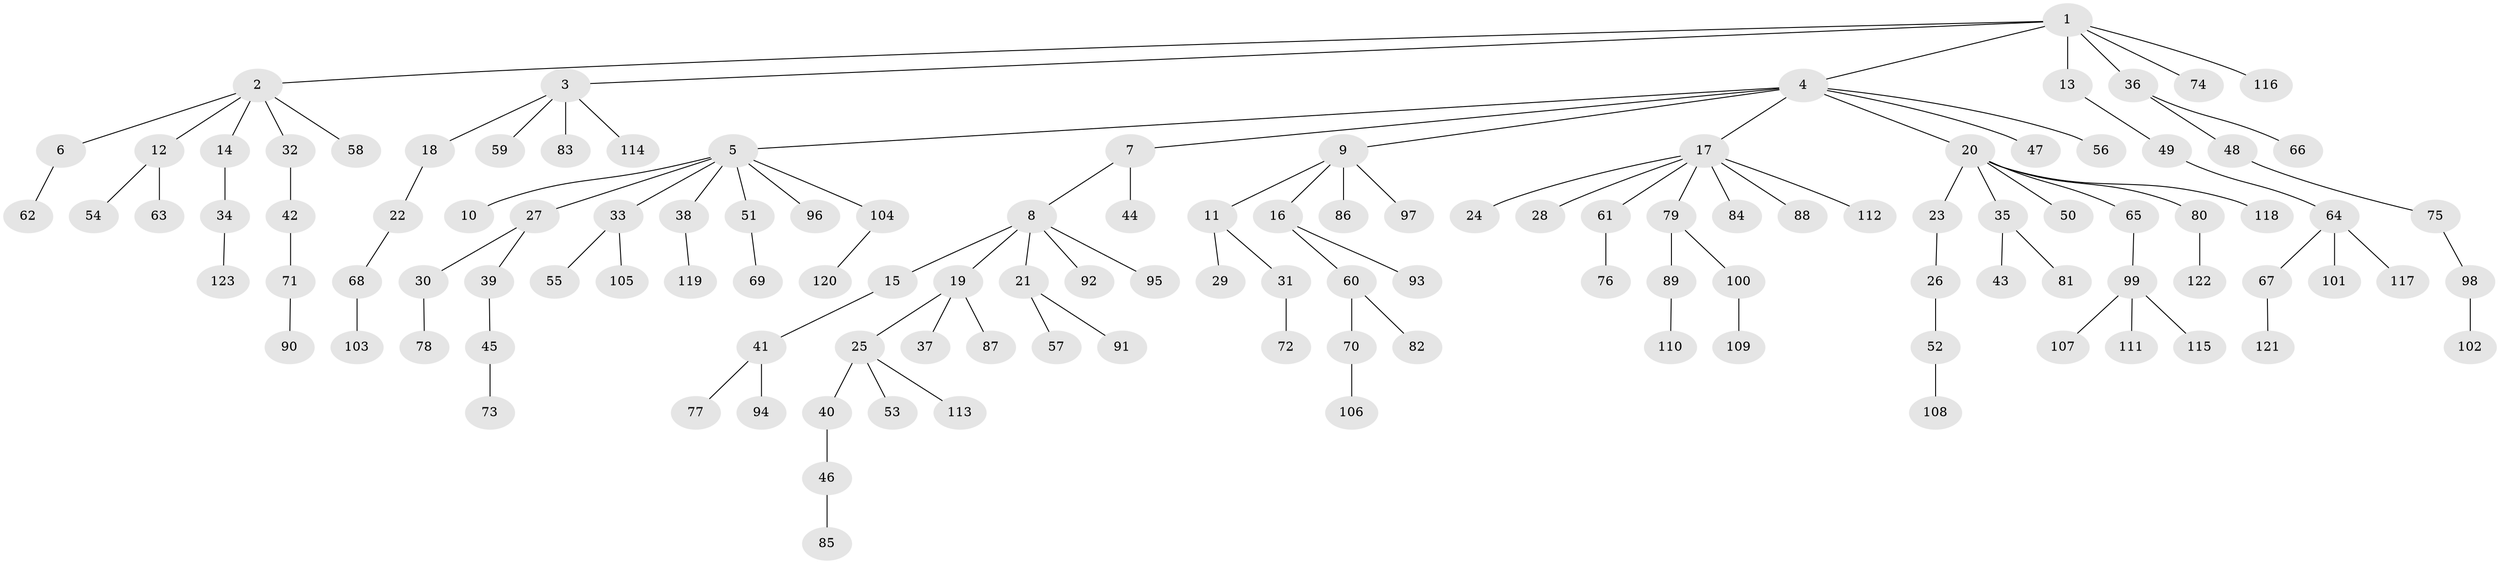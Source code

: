 // Generated by graph-tools (version 1.1) at 2025/02/03/09/25 03:02:22]
// undirected, 123 vertices, 122 edges
graph export_dot {
graph [start="1"]
  node [color=gray90,style=filled];
  1;
  2;
  3;
  4;
  5;
  6;
  7;
  8;
  9;
  10;
  11;
  12;
  13;
  14;
  15;
  16;
  17;
  18;
  19;
  20;
  21;
  22;
  23;
  24;
  25;
  26;
  27;
  28;
  29;
  30;
  31;
  32;
  33;
  34;
  35;
  36;
  37;
  38;
  39;
  40;
  41;
  42;
  43;
  44;
  45;
  46;
  47;
  48;
  49;
  50;
  51;
  52;
  53;
  54;
  55;
  56;
  57;
  58;
  59;
  60;
  61;
  62;
  63;
  64;
  65;
  66;
  67;
  68;
  69;
  70;
  71;
  72;
  73;
  74;
  75;
  76;
  77;
  78;
  79;
  80;
  81;
  82;
  83;
  84;
  85;
  86;
  87;
  88;
  89;
  90;
  91;
  92;
  93;
  94;
  95;
  96;
  97;
  98;
  99;
  100;
  101;
  102;
  103;
  104;
  105;
  106;
  107;
  108;
  109;
  110;
  111;
  112;
  113;
  114;
  115;
  116;
  117;
  118;
  119;
  120;
  121;
  122;
  123;
  1 -- 2;
  1 -- 3;
  1 -- 4;
  1 -- 13;
  1 -- 36;
  1 -- 74;
  1 -- 116;
  2 -- 6;
  2 -- 12;
  2 -- 14;
  2 -- 32;
  2 -- 58;
  3 -- 18;
  3 -- 59;
  3 -- 83;
  3 -- 114;
  4 -- 5;
  4 -- 7;
  4 -- 9;
  4 -- 17;
  4 -- 20;
  4 -- 47;
  4 -- 56;
  5 -- 10;
  5 -- 27;
  5 -- 33;
  5 -- 38;
  5 -- 51;
  5 -- 96;
  5 -- 104;
  6 -- 62;
  7 -- 8;
  7 -- 44;
  8 -- 15;
  8 -- 19;
  8 -- 21;
  8 -- 92;
  8 -- 95;
  9 -- 11;
  9 -- 16;
  9 -- 86;
  9 -- 97;
  11 -- 29;
  11 -- 31;
  12 -- 54;
  12 -- 63;
  13 -- 49;
  14 -- 34;
  15 -- 41;
  16 -- 60;
  16 -- 93;
  17 -- 24;
  17 -- 28;
  17 -- 61;
  17 -- 79;
  17 -- 84;
  17 -- 88;
  17 -- 112;
  18 -- 22;
  19 -- 25;
  19 -- 37;
  19 -- 87;
  20 -- 23;
  20 -- 35;
  20 -- 50;
  20 -- 65;
  20 -- 80;
  20 -- 118;
  21 -- 57;
  21 -- 91;
  22 -- 68;
  23 -- 26;
  25 -- 40;
  25 -- 53;
  25 -- 113;
  26 -- 52;
  27 -- 30;
  27 -- 39;
  30 -- 78;
  31 -- 72;
  32 -- 42;
  33 -- 55;
  33 -- 105;
  34 -- 123;
  35 -- 43;
  35 -- 81;
  36 -- 48;
  36 -- 66;
  38 -- 119;
  39 -- 45;
  40 -- 46;
  41 -- 77;
  41 -- 94;
  42 -- 71;
  45 -- 73;
  46 -- 85;
  48 -- 75;
  49 -- 64;
  51 -- 69;
  52 -- 108;
  60 -- 70;
  60 -- 82;
  61 -- 76;
  64 -- 67;
  64 -- 101;
  64 -- 117;
  65 -- 99;
  67 -- 121;
  68 -- 103;
  70 -- 106;
  71 -- 90;
  75 -- 98;
  79 -- 89;
  79 -- 100;
  80 -- 122;
  89 -- 110;
  98 -- 102;
  99 -- 107;
  99 -- 111;
  99 -- 115;
  100 -- 109;
  104 -- 120;
}
